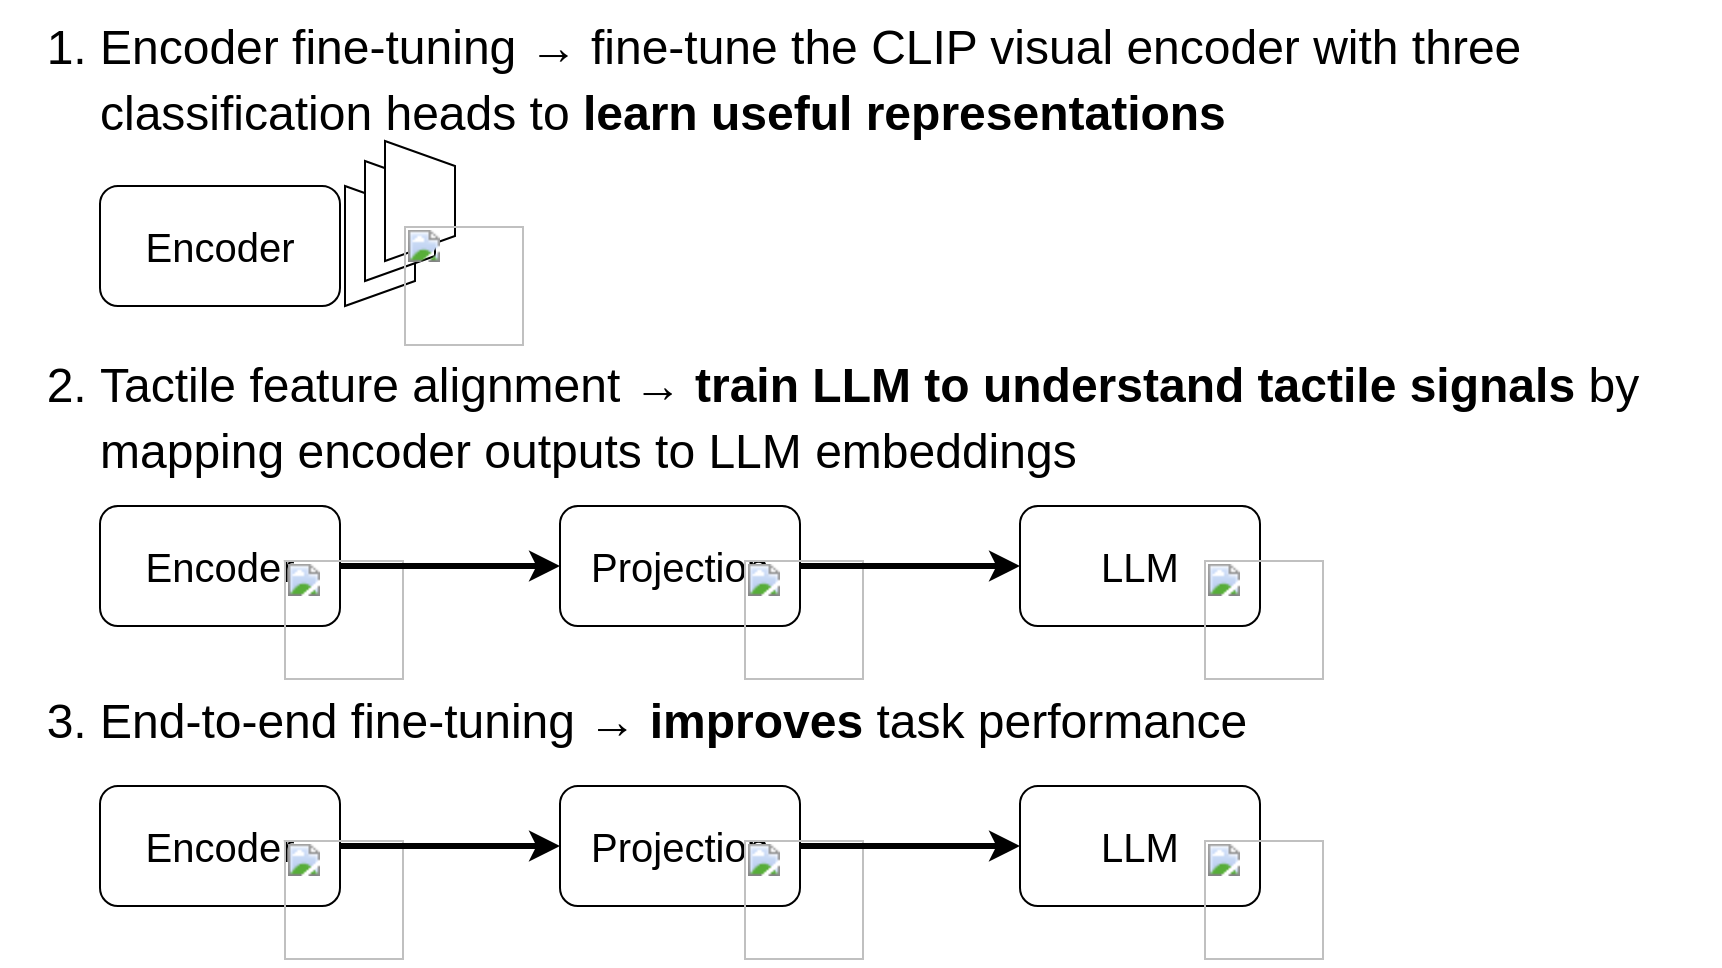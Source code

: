 <mxfile version="24.4.14" type="device">
  <diagram name="Page-1" id="7aU-DmErPbNACfZzl7Jn">
    <mxGraphModel dx="1050" dy="522" grid="1" gridSize="10" guides="1" tooltips="1" connect="1" arrows="1" fold="1" page="1" pageScale="1" pageWidth="850" pageHeight="1100" math="0" shadow="0">
      <root>
        <mxCell id="0" />
        <mxCell id="1" parent="0" />
        <UserObject label="&lt;span style=&quot;&quot; id=&quot;docs-internal-guid-2bbb11c0-7fff-a88c-8499-4cba0eefd9b6&quot;&gt;&lt;font face=&quot;Arial&quot;&gt;&lt;ol style=&quot;font-weight: bold; margin-top: 0px; margin-bottom: 0px; padding-inline-start: 48px;&quot;&gt;&lt;li dir=&quot;ltr&quot; style=&quot;list-style-type: decimal; font-size: 18pt; color: rgb(0, 0, 0); background-color: transparent; font-weight: 400; font-style: normal; font-variant: normal; text-decoration: none; vertical-align: baseline; white-space: pre;&quot; aria-level=&quot;1&quot;&gt;&lt;p dir=&quot;ltr&quot; style=&quot;line-height: 1.38; margin-top: 0pt; margin-bottom: 12pt;&quot; role=&quot;presentation&quot;&gt;&lt;span style=&quot;font-size: 18pt; color: rgb(0, 0, 0); background-color: transparent; font-weight: 400; font-style: normal; font-variant: normal; text-decoration: none; vertical-align: baseline; white-space: pre-wrap;&quot;&gt;Encoder fine-tuning → fine-tune the CLIP visual encoder with three classification heads to &lt;/span&gt;&lt;span style=&quot;font-size: 18pt; color: rgb(0, 0, 0); background-color: transparent; font-weight: 700; font-style: normal; font-variant: normal; text-decoration: none; vertical-align: baseline; white-space: pre-wrap;&quot;&gt;learn useful representations&lt;/span&gt;&lt;/p&gt;&lt;/li&gt;&lt;/ol&gt;&lt;div style=&quot;&quot;&gt;&lt;span style=&quot;font-size: 24px; white-space-collapse: preserve;&quot;&gt;&lt;b&gt;&lt;br&gt;&lt;/b&gt;&lt;/span&gt;&lt;/div&gt;&lt;div style=&quot;&quot;&gt;&lt;span style=&quot;font-size: 24px; white-space-collapse: preserve;&quot;&gt;&lt;b&gt;&lt;br&gt;&lt;/b&gt;&lt;/span&gt;&lt;/div&gt;&lt;div style=&quot;&quot;&gt;&lt;span style=&quot;font-size: 24px; white-space-collapse: preserve;&quot;&gt;&lt;b&gt;&lt;br&gt;&lt;/b&gt;&lt;/span&gt;&lt;/div&gt;&lt;ol style=&quot;font-weight: bold; margin-top: 0px; margin-bottom: 0px; padding-inline-start: 48px;&quot; start=&quot;2&quot;&gt;&lt;li dir=&quot;ltr&quot; style=&quot;list-style-type: decimal; font-size: 18pt; color: rgb(0, 0, 0); background-color: transparent; font-weight: 400; font-style: normal; font-variant: normal; text-decoration: none; vertical-align: baseline; white-space: pre;&quot; aria-level=&quot;1&quot;&gt;&lt;p dir=&quot;ltr&quot; style=&quot;line-height:1.38;margin-top:0pt;margin-bottom:12pt;&quot; role=&quot;presentation&quot;&gt;&lt;span style=&quot;font-size: 18pt; color: rgb(0, 0, 0); background-color: transparent; font-weight: 400; font-style: normal; font-variant: normal; text-decoration: none; vertical-align: baseline; white-space: pre-wrap;&quot;&gt;Tactile feature alignment → &lt;/span&gt;&lt;span style=&quot;font-size: 18pt; color: rgb(0, 0, 0); background-color: transparent; font-weight: 700; font-style: normal; font-variant: normal; text-decoration: none; vertical-align: baseline; white-space: pre-wrap;&quot;&gt;train LLM to understand tactile signals&lt;/span&gt;&lt;span style=&quot;font-size: 18pt; color: rgb(0, 0, 0); background-color: transparent; font-weight: 400; font-style: normal; font-variant: normal; text-decoration: none; vertical-align: baseline; white-space: pre-wrap;&quot;&gt; by mapping encoder outputs to LLM embeddings&lt;/span&gt;&lt;/p&gt;&lt;/li&gt;&lt;/ol&gt;&lt;div&gt;&lt;span style=&quot;font-size: 24px; white-space-collapse: preserve;&quot;&gt;&lt;br&gt;&lt;/span&gt;&lt;/div&gt;&lt;div&gt;&lt;span style=&quot;font-size: 24px; white-space-collapse: preserve;&quot;&gt;&lt;br&gt;&lt;/span&gt;&lt;/div&gt;&lt;div&gt;&lt;span style=&quot;font-size: 24px; white-space-collapse: preserve;&quot;&gt;&lt;br&gt;&lt;/span&gt;&lt;/div&gt;&lt;ol style=&quot;font-weight: bold; margin-top: 0px; margin-bottom: 0px; padding-inline-start: 48px;&quot; start=&quot;3&quot;&gt;&lt;li dir=&quot;ltr&quot; style=&quot;list-style-type: decimal; font-size: 18pt; color: rgb(0, 0, 0); background-color: transparent; font-weight: 400; font-style: normal; font-variant: normal; text-decoration: none; vertical-align: baseline; white-space: pre;&quot; aria-level=&quot;1&quot;&gt;&lt;p dir=&quot;ltr&quot; style=&quot;line-height: 1.38; margin-top: 0pt; margin-bottom: 12pt;&quot; role=&quot;presentation&quot;&gt;&lt;span style=&quot;font-size: 18pt; color: rgb(0, 0, 0); background-color: transparent; font-weight: 400; font-style: normal; font-variant: normal; text-decoration: none; vertical-align: baseline; white-space: pre-wrap;&quot;&gt;End-to-end fine-tuning → &lt;/span&gt;&lt;span style=&quot;font-size: 18pt; color: rgb(0, 0, 0); background-color: transparent; font-weight: 700; font-style: normal; font-variant: normal; text-decoration: none; vertical-align: baseline; white-space: pre-wrap;&quot;&gt;improves &lt;/span&gt;&lt;span style=&quot;font-size: 18pt; color: rgb(0, 0, 0); background-color: transparent; font-weight: 400; font-style: normal; font-variant: normal; text-decoration: none; vertical-align: baseline; white-space: pre-wrap;&quot;&gt;task performance&lt;/span&gt;&lt;/p&gt;&lt;/li&gt;&lt;/ol&gt;&lt;/font&gt;&lt;/span&gt;" link="&lt;b style=&quot;font-weight:normal;&quot; id=&quot;docs-internal-guid-2bbb11c0-7fff-a88c-8499-4cba0eefd9b6&quot;&gt;&lt;ol style=&quot;margin-top:0;margin-bottom:0;padding-inline-start:48px;&quot;&gt;&lt;li dir=&quot;ltr&quot; style=&quot;list-style-type:decimal;font-size:18pt;font-family:Arial,sans-serif;color:#000000;background-color:transparent;font-weight:400;font-style:normal;font-variant:normal;text-decoration:none;vertical-align:baseline;white-space:pre;&quot; aria-level=&quot;1&quot;&gt;&lt;p dir=&quot;ltr&quot; style=&quot;line-height:1.38;margin-top:0pt;margin-bottom:12pt;&quot; role=&quot;presentation&quot;&gt;&lt;span style=&quot;font-size:18pt;font-family:Arial,sans-serif;color:#000000;background-color:transparent;font-weight:400;font-style:normal;font-variant:normal;text-decoration:none;vertical-align:baseline;white-space:pre;white-space:pre-wrap;&quot;&gt;Encoder fine-tuning → fine-tune a pre-trained CLIP visual encoder with classification heads to &lt;/span&gt;&lt;span style=&quot;font-size:18pt;font-family:Arial,sans-serif;color:#000000;background-color:transparent;font-weight:700;font-style:normal;font-variant:normal;text-decoration:none;vertical-align:baseline;white-space:pre;white-space:pre-wrap;&quot;&gt;learn useful representations&lt;/span&gt;&lt;/p&gt;&lt;/li&gt;&lt;/ol&gt;&lt;img width=&quot;60px;&quot; height=&quot;60px;&quot; src=&quot;https://lh7-us.googleusercontent.com/slidesz/AGV_vUcghesRFLyrsCkUmgtdYCzv_2RIe86jTc7Vz4ZWC24YJNNIeJuJQaNBn86Fgo5a0L9VIQbT1O2VtOzjG3XzE_hvvaEBcyiQyjPVTl_PxbhjOcjCkj8mBPPSkB845TORXTpSadQcXtfLT4QrkiedL3bEu3CXaEd6=s2048?key=fCGoqWm9a3Y12y-OlNXN6w&quot;&gt;&lt;br&gt;&lt;p dir=&quot;ltr&quot; style=&quot;line-height:1.2;text-align: center;margin-top:0pt;margin-bottom:0pt;&quot;&gt;&lt;span style=&quot;font-size:14.0pt;font-family:Arial,sans-serif;color:#000000;background-color:transparent;font-weight:400;font-style:normal;font-variant:normal;text-decoration:none;vertical-align:baseline;white-space:pre;white-space:pre-wrap;&quot;&gt;Encoder&lt;/span&gt;&lt;/p&gt;&lt;br&gt;&lt;ol style=&quot;margin-top:0;margin-bottom:0;padding-inline-start:48px;&quot; start=&quot;2&quot;&gt;&lt;li dir=&quot;ltr&quot; style=&quot;list-style-type:decimal;font-size:18pt;font-family:Arial,sans-serif;color:#000000;background-color:transparent;font-weight:400;font-style:normal;font-variant:normal;text-decoration:none;vertical-align:baseline;white-space:pre;&quot; aria-level=&quot;1&quot;&gt;&lt;p dir=&quot;ltr&quot; style=&quot;line-height:1.38;margin-top:0pt;margin-bottom:12pt;&quot; role=&quot;presentation&quot;&gt;&lt;span style=&quot;font-size:18pt;font-family:Arial,sans-serif;color:#000000;background-color:transparent;font-weight:400;font-style:normal;font-variant:normal;text-decoration:none;vertical-align:baseline;white-space:pre;white-space:pre-wrap;&quot;&gt;Tactile feature alignment → &lt;/span&gt;&lt;span style=&quot;font-size:18pt;font-family:Arial,sans-serif;color:#000000;background-color:transparent;font-weight:700;font-style:normal;font-variant:normal;text-decoration:none;vertical-align:baseline;white-space:pre;white-space:pre-wrap;&quot;&gt;train LLM to understand tactile signals&lt;/span&gt;&lt;span style=&quot;font-size:18pt;font-family:Arial,sans-serif;color:#000000;background-color:transparent;font-weight:400;font-style:normal;font-variant:normal;text-decoration:none;vertical-align:baseline;white-space:pre;white-space:pre-wrap;&quot;&gt; by projecting encoder output embeddings to LLM embeddings&lt;/span&gt;&lt;/p&gt;&lt;/li&gt;&lt;/ol&gt;&lt;img width=&quot;60px;&quot; height=&quot;60px;&quot; src=&quot;https://lh7-us.googleusercontent.com/slidesz/AGV_vUehiHnuGzxM1b7AY_WJ8PttAKykeRJBUV-hGD-UbvRndsBy8yYCWbkpF9Ljvw1GJ-ayo8Lh6WrbAL6blFcX-rp30rWosxvpYRh-XBjEvmnCVimAfkrvHxe2D5PtS-pqwGZpGpGApZ0lCwdY926twNnsxyodaAxb=s2048?key=fCGoqWm9a3Y12y-OlNXN6w&quot;&gt;&lt;img width=&quot;60px;&quot; height=&quot;60px;&quot; src=&quot;https://lh7-us.googleusercontent.com/slidesz/AGV_vUcghesRFLyrsCkUmgtdYCzv_2RIe86jTc7Vz4ZWC24YJNNIeJuJQaNBn86Fgo5a0L9VIQbT1O2VtOzjG3XzE_hvvaEBcyiQyjPVTl_PxbhjOcjCkj8mBPPSkB845TORXTpSadQcXtfLT4QrkiedL3bEu3CXaEd6=s2048?key=fCGoqWm9a3Y12y-OlNXN6w&quot;&gt;&lt;img width=&quot;60px;&quot; height=&quot;60px;&quot; src=&quot;https://lh7-us.googleusercontent.com/slidesz/AGV_vUehiHnuGzxM1b7AY_WJ8PttAKykeRJBUV-hGD-UbvRndsBy8yYCWbkpF9Ljvw1GJ-ayo8Lh6WrbAL6blFcX-rp30rWosxvpYRh-XBjEvmnCVimAfkrvHxe2D5PtS-pqwGZpGpGApZ0lCwdY926twNnsxyodaAxb=s2048?key=fCGoqWm9a3Y12y-OlNXN6w&quot;&gt;&lt;br&gt;&lt;p dir=&quot;ltr&quot; style=&quot;line-height:1.2;text-align: center;margin-top:0pt;margin-bottom:0pt;&quot;&gt;&lt;span style=&quot;font-size:14.0pt;font-family:Arial,sans-serif;color:#000000;background-color:transparent;font-weight:400;font-style:normal;font-variant:normal;text-decoration:none;vertical-align:baseline;white-space:pre;white-space:pre-wrap;&quot;&gt;Encoder&lt;/span&gt;&lt;/p&gt;&lt;br&gt;&lt;p dir=&quot;ltr&quot; style=&quot;line-height:1.2;text-align: center;margin-top:0pt;margin-bottom:0pt;&quot;&gt;&lt;span style=&quot;font-size:14.0pt;font-family:Arial,sans-serif;color:#000000;background-color:transparent;font-weight:400;font-style:normal;font-variant:normal;text-decoration:none;vertical-align:baseline;white-space:pre;white-space:pre-wrap;&quot;&gt;Projection&lt;/span&gt;&lt;/p&gt;&lt;br&gt;&lt;p dir=&quot;ltr&quot; style=&quot;line-height:1.2;text-align: center;margin-top:0pt;margin-bottom:0pt;&quot;&gt;&lt;span style=&quot;font-size:14.0pt;font-family:Arial,sans-serif;color:#000000;background-color:transparent;font-weight:400;font-style:normal;font-variant:normal;text-decoration:none;vertical-align:baseline;white-space:pre;white-space:pre-wrap;&quot;&gt;LLM&lt;/span&gt;&lt;/p&gt;&lt;br&gt;&lt;ol style=&quot;margin-top:0;margin-bottom:0;padding-inline-start:48px;&quot; start=&quot;3&quot;&gt;&lt;li dir=&quot;ltr&quot; style=&quot;list-style-type:decimal;font-size:18pt;font-family:Arial,sans-serif;color:#000000;background-color:transparent;font-weight:400;font-style:normal;font-variant:normal;text-decoration:none;vertical-align:baseline;white-space:pre;&quot; aria-level=&quot;1&quot;&gt;&lt;p dir=&quot;ltr&quot; style=&quot;line-height:1.38;margin-top:0pt;margin-bottom:12pt;&quot; role=&quot;presentation&quot;&gt;&lt;span style=&quot;font-size:18pt;font-family:Arial,sans-serif;color:#000000;background-color:transparent;font-weight:400;font-style:normal;font-variant:normal;text-decoration:none;vertical-align:baseline;white-space:pre;white-space:pre-wrap;&quot;&gt;End-to-end fine-tuning → &lt;/span&gt;&lt;span style=&quot;font-size:18pt;font-family:Arial,sans-serif;color:#000000;background-color:transparent;font-weight:700;font-style:normal;font-variant:normal;text-decoration:none;vertical-align:baseline;white-space:pre;white-space:pre-wrap;&quot;&gt;improves &lt;/span&gt;&lt;span style=&quot;font-size:18pt;font-family:Arial,sans-serif;color:#000000;background-color:transparent;font-weight:400;font-style:normal;font-variant:normal;text-decoration:none;vertical-align:baseline;white-space:pre;white-space:pre-wrap;&quot;&gt;task performance&lt;/span&gt;&lt;/p&gt;&lt;/li&gt;&lt;/ol&gt;&lt;img width=&quot;60px;&quot; height=&quot;60px;&quot; src=&quot;https://lh7-us.googleusercontent.com/slidesz/AGV_vUehiHnuGzxM1b7AY_WJ8PttAKykeRJBUV-hGD-UbvRndsBy8yYCWbkpF9Ljvw1GJ-ayo8Lh6WrbAL6blFcX-rp30rWosxvpYRh-XBjEvmnCVimAfkrvHxe2D5PtS-pqwGZpGpGApZ0lCwdY926twNnsxyodaAxb=s2048?key=fCGoqWm9a3Y12y-OlNXN6w&quot;&gt;&lt;img width=&quot;60px;&quot; height=&quot;60px;&quot; src=&quot;https://lh7-us.googleusercontent.com/slidesz/AGV_vUcghesRFLyrsCkUmgtdYCzv_2RIe86jTc7Vz4ZWC24YJNNIeJuJQaNBn86Fgo5a0L9VIQbT1O2VtOzjG3XzE_hvvaEBcyiQyjPVTl_PxbhjOcjCkj8mBPPSkB845TORXTpSadQcXtfLT4QrkiedL3bEu3CXaEd6=s2048?key=fCGoqWm9a3Y12y-OlNXN6w&quot;&gt;&lt;img width=&quot;60px;&quot; height=&quot;60px;&quot; src=&quot;https://lh7-us.googleusercontent.com/slidesz/AGV_vUcghesRFLyrsCkUmgtdYCzv_2RIe86jTc7Vz4ZWC24YJNNIeJuJQaNBn86Fgo5a0L9VIQbT1O2VtOzjG3XzE_hvvaEBcyiQyjPVTl_PxbhjOcjCkj8mBPPSkB845TORXTpSadQcXtfLT4QrkiedL3bEu3CXaEd6=s2048?key=fCGoqWm9a3Y12y-OlNXN6w&quot;&gt;&lt;br&gt;&lt;p dir=&quot;ltr&quot; style=&quot;line-height:1.2;text-align: center;margin-top:0pt;margin-bottom:0pt;&quot;&gt;&lt;span style=&quot;font-size:14.0pt;font-family:Arial,sans-serif;color:#000000;background-color:transparent;font-weight:400;font-style:normal;font-variant:normal;text-decoration:none;vertical-align:baseline;white-space:pre;white-space:pre-wrap;&quot;&gt;Encoder&lt;/span&gt;&lt;/p&gt;&lt;br&gt;&lt;p dir=&quot;ltr&quot; style=&quot;line-height:1.2;text-align: center;margin-top:0pt;margin-bottom:0pt;&quot;&gt;&lt;span style=&quot;font-size:14.0pt;font-family:Arial,sans-serif;color:#000000;background-color:transparent;font-weight:400;font-style:normal;font-variant:normal;text-decoration:none;vertical-align:baseline;white-space:pre;white-space:pre-wrap;&quot;&gt;Projection&lt;/span&gt;&lt;/p&gt;&lt;br&gt;&lt;p dir=&quot;ltr&quot; style=&quot;line-height:1.2;text-align: center;margin-top:0pt;margin-bottom:0pt;&quot;&gt;&lt;span style=&quot;font-size:14.0pt;font-family:Arial,sans-serif;color:#000000;background-color:transparent;font-weight:400;font-style:normal;font-variant:normal;text-decoration:none;vertical-align:baseline;white-space:pre;white-space:pre-wrap;&quot;&gt;LLM&lt;/span&gt;&lt;/p&gt;&lt;/b&gt;&lt;br class=&quot;Apple-interchange-newline&quot;&gt;" id="4Cn6fBVAVX3fA8R9ow2b-1">
          <mxCell style="text;whiteSpace=wrap;html=1;" parent="1" vertex="1">
            <mxGeometry x="300" y="167" width="860" height="463" as="geometry" />
          </mxCell>
        </UserObject>
        <mxCell id="4Cn6fBVAVX3fA8R9ow2b-2" value="&lt;span style=&quot;font-size: 20px;&quot;&gt;Encoder&lt;/span&gt;" style="rounded=1;whiteSpace=wrap;html=1;" parent="1" vertex="1">
          <mxGeometry x="350" y="260" width="120" height="60" as="geometry" />
        </mxCell>
        <mxCell id="4Cn6fBVAVX3fA8R9ow2b-3" value="&lt;span style=&quot;font-size: 20px;&quot;&gt;Projection&lt;/span&gt;" style="rounded=1;whiteSpace=wrap;html=1;" parent="1" vertex="1">
          <mxGeometry x="580" y="560" width="120" height="60" as="geometry" />
        </mxCell>
        <mxCell id="4Cn6fBVAVX3fA8R9ow2b-6" value="&lt;font style=&quot;font-size: 20px;&quot;&gt;Encoder&lt;/font&gt;" style="rounded=1;whiteSpace=wrap;html=1;" parent="1" vertex="1">
          <mxGeometry x="350" y="420" width="120" height="60" as="geometry" />
        </mxCell>
        <mxCell id="4Cn6fBVAVX3fA8R9ow2b-7" value="&lt;span style=&quot;font-size: 20px;&quot;&gt;Encoder&lt;/span&gt;" style="rounded=1;whiteSpace=wrap;html=1;" parent="1" vertex="1">
          <mxGeometry x="350" y="560" width="120" height="60" as="geometry" />
        </mxCell>
        <mxCell id="4Cn6fBVAVX3fA8R9ow2b-8" value="&lt;font style=&quot;font-size: 20px;&quot;&gt;Projection&lt;/font&gt;" style="rounded=1;whiteSpace=wrap;html=1;" parent="1" vertex="1">
          <mxGeometry x="580" y="420" width="120" height="60" as="geometry" />
        </mxCell>
        <mxCell id="4Cn6fBVAVX3fA8R9ow2b-9" value="&lt;font style=&quot;font-size: 20px;&quot;&gt;LLM&lt;/font&gt;" style="rounded=1;whiteSpace=wrap;html=1;" parent="1" vertex="1">
          <mxGeometry x="810" y="420" width="120" height="60" as="geometry" />
        </mxCell>
        <mxCell id="4Cn6fBVAVX3fA8R9ow2b-10" value="&lt;span style=&quot;font-size: 20px;&quot;&gt;LLM&lt;/span&gt;" style="rounded=1;whiteSpace=wrap;html=1;" parent="1" vertex="1">
          <mxGeometry x="810" y="560" width="120" height="60" as="geometry" />
        </mxCell>
        <mxCell id="4Cn6fBVAVX3fA8R9ow2b-11" value="" style="shape=trapezoid;perimeter=trapezoidPerimeter;whiteSpace=wrap;html=1;fixedSize=1;rotation=90;size=12.5;" parent="1" vertex="1">
          <mxGeometry x="460" y="272.5" width="60" height="35" as="geometry" />
        </mxCell>
        <mxCell id="4Cn6fBVAVX3fA8R9ow2b-12" value="" style="shape=trapezoid;perimeter=trapezoidPerimeter;whiteSpace=wrap;html=1;fixedSize=1;rotation=90;size=12.5;" parent="1" vertex="1">
          <mxGeometry x="470" y="260" width="60" height="35" as="geometry" />
        </mxCell>
        <mxCell id="4Cn6fBVAVX3fA8R9ow2b-13" value="" style="shape=trapezoid;perimeter=trapezoidPerimeter;whiteSpace=wrap;html=1;fixedSize=1;rotation=90;size=12.5;" parent="1" vertex="1">
          <mxGeometry x="480" y="250" width="60" height="35" as="geometry" />
        </mxCell>
        <UserObject label="&lt;b style=&quot;font-weight:normal;&quot; id=&quot;docs-internal-guid-accd3e40-7fff-78ee-d5f1-57ee264906f2&quot;&gt;&lt;img width=&quot;60px;&quot; height=&quot;60px;&quot; src=&quot;https://lh7-us.googleusercontent.com/slidesz/AGV_vUcghesRFLyrsCkUmgtdYCzv_2RIe86jTc7Vz4ZWC24YJNNIeJuJQaNBn86Fgo5a0L9VIQbT1O2VtOzjG3XzE_hvvaEBcyiQyjPVTl_PxbhjOcjCkj8mBPPSkB845TORXTpSadQcXtfLT4QrkiedL3bEu3CXaEd6=s2048?key=fCGoqWm9a3Y12y-OlNXN6w&quot;&gt;&lt;/b&gt;" link="&lt;b style=&quot;font-weight:normal;&quot; id=&quot;docs-internal-guid-accd3e40-7fff-78ee-d5f1-57ee264906f2&quot;&gt;&lt;img width=&quot;60px;&quot; height=&quot;60px;&quot; src=&quot;https://lh7-us.googleusercontent.com/slidesz/AGV_vUcghesRFLyrsCkUmgtdYCzv_2RIe86jTc7Vz4ZWC24YJNNIeJuJQaNBn86Fgo5a0L9VIQbT1O2VtOzjG3XzE_hvvaEBcyiQyjPVTl_PxbhjOcjCkj8mBPPSkB845TORXTpSadQcXtfLT4QrkiedL3bEu3CXaEd6=s2048?key=fCGoqWm9a3Y12y-OlNXN6w&quot;&gt;&lt;/b&gt;" id="4Cn6fBVAVX3fA8R9ow2b-5">
          <mxCell style="text;whiteSpace=wrap;html=1;" parent="1" vertex="1">
            <mxGeometry x="500" y="272.5" width="70" height="67.5" as="geometry" />
          </mxCell>
        </UserObject>
        <UserObject label="&lt;b style=&quot;font-weight:normal;&quot; id=&quot;docs-internal-guid-accd3e40-7fff-78ee-d5f1-57ee264906f2&quot;&gt;&lt;img width=&quot;60px;&quot; height=&quot;60px;&quot; src=&quot;https://lh7-us.googleusercontent.com/slidesz/AGV_vUcghesRFLyrsCkUmgtdYCzv_2RIe86jTc7Vz4ZWC24YJNNIeJuJQaNBn86Fgo5a0L9VIQbT1O2VtOzjG3XzE_hvvaEBcyiQyjPVTl_PxbhjOcjCkj8mBPPSkB845TORXTpSadQcXtfLT4QrkiedL3bEu3CXaEd6=s2048?key=fCGoqWm9a3Y12y-OlNXN6w&quot;&gt;&lt;/b&gt;" link="&lt;b style=&quot;font-weight:normal;&quot; id=&quot;docs-internal-guid-accd3e40-7fff-78ee-d5f1-57ee264906f2&quot;&gt;&lt;img width=&quot;60px;&quot; height=&quot;60px;&quot; src=&quot;https://lh7-us.googleusercontent.com/slidesz/AGV_vUcghesRFLyrsCkUmgtdYCzv_2RIe86jTc7Vz4ZWC24YJNNIeJuJQaNBn86Fgo5a0L9VIQbT1O2VtOzjG3XzE_hvvaEBcyiQyjPVTl_PxbhjOcjCkj8mBPPSkB845TORXTpSadQcXtfLT4QrkiedL3bEu3CXaEd6=s2048?key=fCGoqWm9a3Y12y-OlNXN6w&quot;&gt;&lt;/b&gt;" id="urVRBV9fjIk2cWN7ZVEi-1">
          <mxCell style="text;whiteSpace=wrap;html=1;" vertex="1" parent="1">
            <mxGeometry x="670" y="440" width="70" height="67.5" as="geometry" />
          </mxCell>
        </UserObject>
        <UserObject label="&lt;b style=&quot;font-weight:normal;&quot; id=&quot;docs-internal-guid-accd3e40-7fff-78ee-d5f1-57ee264906f2&quot;&gt;&lt;img width=&quot;60px;&quot; height=&quot;60px;&quot; src=&quot;https://lh7-us.googleusercontent.com/slidesz/AGV_vUcghesRFLyrsCkUmgtdYCzv_2RIe86jTc7Vz4ZWC24YJNNIeJuJQaNBn86Fgo5a0L9VIQbT1O2VtOzjG3XzE_hvvaEBcyiQyjPVTl_PxbhjOcjCkj8mBPPSkB845TORXTpSadQcXtfLT4QrkiedL3bEu3CXaEd6=s2048?key=fCGoqWm9a3Y12y-OlNXN6w&quot;&gt;&lt;/b&gt;" link="&lt;b style=&quot;font-weight:normal;&quot; id=&quot;docs-internal-guid-accd3e40-7fff-78ee-d5f1-57ee264906f2&quot;&gt;&lt;img width=&quot;60px;&quot; height=&quot;60px;&quot; src=&quot;https://lh7-us.googleusercontent.com/slidesz/AGV_vUcghesRFLyrsCkUmgtdYCzv_2RIe86jTc7Vz4ZWC24YJNNIeJuJQaNBn86Fgo5a0L9VIQbT1O2VtOzjG3XzE_hvvaEBcyiQyjPVTl_PxbhjOcjCkj8mBPPSkB845TORXTpSadQcXtfLT4QrkiedL3bEu3CXaEd6=s2048?key=fCGoqWm9a3Y12y-OlNXN6w&quot;&gt;&lt;/b&gt;" id="urVRBV9fjIk2cWN7ZVEi-2">
          <mxCell style="text;whiteSpace=wrap;html=1;" vertex="1" parent="1">
            <mxGeometry x="670" y="580" width="70" height="67.5" as="geometry" />
          </mxCell>
        </UserObject>
        <UserObject label="&lt;b style=&quot;font-weight:normal;&quot; id=&quot;docs-internal-guid-accd3e40-7fff-78ee-d5f1-57ee264906f2&quot;&gt;&lt;img width=&quot;60px;&quot; height=&quot;60px;&quot; src=&quot;https://lh7-us.googleusercontent.com/slidesz/AGV_vUcghesRFLyrsCkUmgtdYCzv_2RIe86jTc7Vz4ZWC24YJNNIeJuJQaNBn86Fgo5a0L9VIQbT1O2VtOzjG3XzE_hvvaEBcyiQyjPVTl_PxbhjOcjCkj8mBPPSkB845TORXTpSadQcXtfLT4QrkiedL3bEu3CXaEd6=s2048?key=fCGoqWm9a3Y12y-OlNXN6w&quot;&gt;&lt;/b&gt;" link="&lt;b style=&quot;font-weight:normal;&quot; id=&quot;docs-internal-guid-accd3e40-7fff-78ee-d5f1-57ee264906f2&quot;&gt;&lt;img width=&quot;60px;&quot; height=&quot;60px;&quot; src=&quot;https://lh7-us.googleusercontent.com/slidesz/AGV_vUcghesRFLyrsCkUmgtdYCzv_2RIe86jTc7Vz4ZWC24YJNNIeJuJQaNBn86Fgo5a0L9VIQbT1O2VtOzjG3XzE_hvvaEBcyiQyjPVTl_PxbhjOcjCkj8mBPPSkB845TORXTpSadQcXtfLT4QrkiedL3bEu3CXaEd6=s2048?key=fCGoqWm9a3Y12y-OlNXN6w&quot;&gt;&lt;/b&gt;" id="urVRBV9fjIk2cWN7ZVEi-3">
          <mxCell style="text;whiteSpace=wrap;html=1;" vertex="1" parent="1">
            <mxGeometry x="900" y="580" width="70" height="67.5" as="geometry" />
          </mxCell>
        </UserObject>
        <UserObject label="&lt;b style=&quot;font-weight:normal;&quot; id=&quot;docs-internal-guid-09f0427e-7fff-95da-cb18-6de955631a70&quot;&gt;&lt;img width=&quot;60px;&quot; height=&quot;60px;&quot; src=&quot;https://lh7-us.googleusercontent.com/slidesz/AGV_vUehiHnuGzxM1b7AY_WJ8PttAKykeRJBUV-hGD-UbvRndsBy8yYCWbkpF9Ljvw1GJ-ayo8Lh6WrbAL6blFcX-rp30rWosxvpYRh-XBjEvmnCVimAfkrvHxe2D5PtS-pqwGZpGpGApZ0lCwdY926twNnsxyodaAxb=s2048?key=fCGoqWm9a3Y12y-OlNXN6w&quot;&gt;&lt;/b&gt;" link="&lt;b style=&quot;font-weight:normal;&quot; id=&quot;docs-internal-guid-09f0427e-7fff-95da-cb18-6de955631a70&quot;&gt;&lt;img width=&quot;60px;&quot; height=&quot;60px;&quot; src=&quot;https://lh7-us.googleusercontent.com/slidesz/AGV_vUehiHnuGzxM1b7AY_WJ8PttAKykeRJBUV-hGD-UbvRndsBy8yYCWbkpF9Ljvw1GJ-ayo8Lh6WrbAL6blFcX-rp30rWosxvpYRh-XBjEvmnCVimAfkrvHxe2D5PtS-pqwGZpGpGApZ0lCwdY926twNnsxyodaAxb=s2048?key=fCGoqWm9a3Y12y-OlNXN6w&quot;&gt;&lt;/b&gt;" id="urVRBV9fjIk2cWN7ZVEi-4">
          <mxCell style="text;whiteSpace=wrap;html=1;" vertex="1" parent="1">
            <mxGeometry x="900" y="440" width="70" height="70" as="geometry" />
          </mxCell>
        </UserObject>
        <UserObject label="&lt;b style=&quot;font-weight:normal;&quot; id=&quot;docs-internal-guid-09f0427e-7fff-95da-cb18-6de955631a70&quot;&gt;&lt;img width=&quot;60px;&quot; height=&quot;60px;&quot; src=&quot;https://lh7-us.googleusercontent.com/slidesz/AGV_vUehiHnuGzxM1b7AY_WJ8PttAKykeRJBUV-hGD-UbvRndsBy8yYCWbkpF9Ljvw1GJ-ayo8Lh6WrbAL6blFcX-rp30rWosxvpYRh-XBjEvmnCVimAfkrvHxe2D5PtS-pqwGZpGpGApZ0lCwdY926twNnsxyodaAxb=s2048?key=fCGoqWm9a3Y12y-OlNXN6w&quot;&gt;&lt;/b&gt;" link="&lt;b style=&quot;font-weight:normal;&quot; id=&quot;docs-internal-guid-09f0427e-7fff-95da-cb18-6de955631a70&quot;&gt;&lt;img width=&quot;60px;&quot; height=&quot;60px;&quot; src=&quot;https://lh7-us.googleusercontent.com/slidesz/AGV_vUehiHnuGzxM1b7AY_WJ8PttAKykeRJBUV-hGD-UbvRndsBy8yYCWbkpF9Ljvw1GJ-ayo8Lh6WrbAL6blFcX-rp30rWosxvpYRh-XBjEvmnCVimAfkrvHxe2D5PtS-pqwGZpGpGApZ0lCwdY926twNnsxyodaAxb=s2048?key=fCGoqWm9a3Y12y-OlNXN6w&quot;&gt;&lt;/b&gt;" id="urVRBV9fjIk2cWN7ZVEi-5">
          <mxCell style="text;whiteSpace=wrap;html=1;" vertex="1" parent="1">
            <mxGeometry x="440" y="440" width="70" height="70" as="geometry" />
          </mxCell>
        </UserObject>
        <UserObject label="&lt;b style=&quot;font-weight:normal;&quot; id=&quot;docs-internal-guid-09f0427e-7fff-95da-cb18-6de955631a70&quot;&gt;&lt;img width=&quot;60px;&quot; height=&quot;60px;&quot; src=&quot;https://lh7-us.googleusercontent.com/slidesz/AGV_vUehiHnuGzxM1b7AY_WJ8PttAKykeRJBUV-hGD-UbvRndsBy8yYCWbkpF9Ljvw1GJ-ayo8Lh6WrbAL6blFcX-rp30rWosxvpYRh-XBjEvmnCVimAfkrvHxe2D5PtS-pqwGZpGpGApZ0lCwdY926twNnsxyodaAxb=s2048?key=fCGoqWm9a3Y12y-OlNXN6w&quot;&gt;&lt;/b&gt;" link="&lt;b style=&quot;font-weight:normal;&quot; id=&quot;docs-internal-guid-09f0427e-7fff-95da-cb18-6de955631a70&quot;&gt;&lt;img width=&quot;60px;&quot; height=&quot;60px;&quot; src=&quot;https://lh7-us.googleusercontent.com/slidesz/AGV_vUehiHnuGzxM1b7AY_WJ8PttAKykeRJBUV-hGD-UbvRndsBy8yYCWbkpF9Ljvw1GJ-ayo8Lh6WrbAL6blFcX-rp30rWosxvpYRh-XBjEvmnCVimAfkrvHxe2D5PtS-pqwGZpGpGApZ0lCwdY926twNnsxyodaAxb=s2048?key=fCGoqWm9a3Y12y-OlNXN6w&quot;&gt;&lt;/b&gt;" id="urVRBV9fjIk2cWN7ZVEi-6">
          <mxCell style="text;whiteSpace=wrap;html=1;" vertex="1" parent="1">
            <mxGeometry x="440" y="580" width="70" height="70" as="geometry" />
          </mxCell>
        </UserObject>
        <mxCell id="urVRBV9fjIk2cWN7ZVEi-7" value="" style="endArrow=classic;html=1;rounded=0;entryX=0;entryY=0.5;entryDx=0;entryDy=0;strokeWidth=3;" edge="1" parent="1" source="4Cn6fBVAVX3fA8R9ow2b-6" target="4Cn6fBVAVX3fA8R9ow2b-8">
          <mxGeometry width="50" height="50" relative="1" as="geometry">
            <mxPoint x="690" y="450" as="sourcePoint" />
            <mxPoint x="740" y="400" as="targetPoint" />
          </mxGeometry>
        </mxCell>
        <mxCell id="urVRBV9fjIk2cWN7ZVEi-8" value="" style="endArrow=classic;html=1;rounded=0;entryX=0;entryY=0.5;entryDx=0;entryDy=0;strokeWidth=3;" edge="1" parent="1" target="4Cn6fBVAVX3fA8R9ow2b-9">
          <mxGeometry width="50" height="50" relative="1" as="geometry">
            <mxPoint x="700" y="450" as="sourcePoint" />
            <mxPoint x="590" y="460" as="targetPoint" />
          </mxGeometry>
        </mxCell>
        <mxCell id="urVRBV9fjIk2cWN7ZVEi-9" value="" style="endArrow=classic;html=1;rounded=0;entryX=0;entryY=0.5;entryDx=0;entryDy=0;exitX=1;exitY=0.5;exitDx=0;exitDy=0;strokeWidth=3;" edge="1" parent="1" source="4Cn6fBVAVX3fA8R9ow2b-7" target="4Cn6fBVAVX3fA8R9ow2b-3">
          <mxGeometry width="50" height="50" relative="1" as="geometry">
            <mxPoint x="480" y="460" as="sourcePoint" />
            <mxPoint x="590" y="460" as="targetPoint" />
          </mxGeometry>
        </mxCell>
        <mxCell id="urVRBV9fjIk2cWN7ZVEi-10" value="" style="endArrow=classic;html=1;rounded=0;exitX=1;exitY=0.5;exitDx=0;exitDy=0;entryX=0;entryY=0.5;entryDx=0;entryDy=0;strokeWidth=3;" edge="1" parent="1" source="4Cn6fBVAVX3fA8R9ow2b-3" target="4Cn6fBVAVX3fA8R9ow2b-10">
          <mxGeometry width="50" height="50" relative="1" as="geometry">
            <mxPoint x="490" y="470" as="sourcePoint" />
            <mxPoint x="600" y="470" as="targetPoint" />
          </mxGeometry>
        </mxCell>
      </root>
    </mxGraphModel>
  </diagram>
</mxfile>
